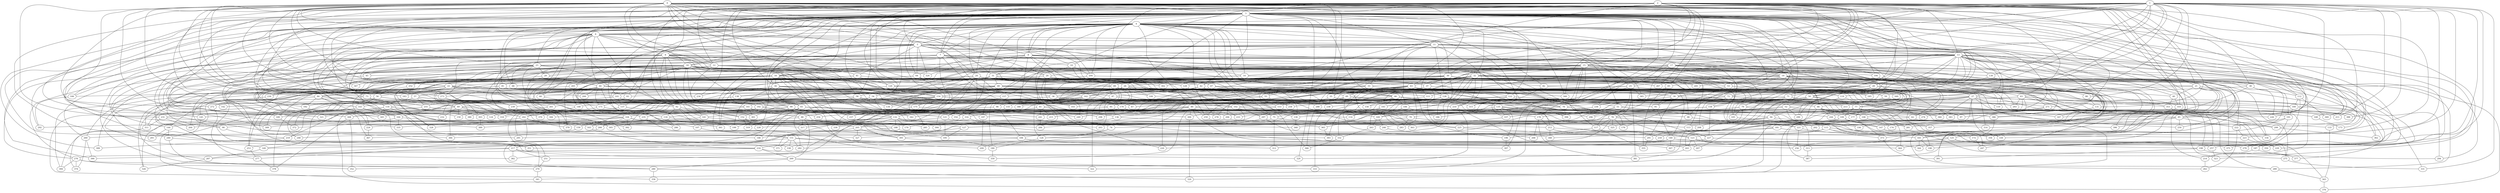 strict graph "barabasi_albert_graph(400,3)" {
0;
1;
2;
3;
4;
5;
6;
7;
8;
9;
10;
11;
12;
13;
14;
15;
16;
17;
18;
19;
20;
21;
22;
23;
24;
25;
26;
27;
28;
29;
30;
31;
32;
33;
34;
35;
36;
37;
38;
39;
40;
41;
42;
43;
44;
45;
46;
47;
48;
49;
50;
51;
52;
53;
54;
55;
56;
57;
58;
59;
60;
61;
62;
63;
64;
65;
66;
67;
68;
69;
70;
71;
72;
73;
74;
75;
76;
77;
78;
79;
80;
81;
82;
83;
84;
85;
86;
87;
88;
89;
90;
91;
92;
93;
94;
95;
96;
97;
98;
99;
100;
101;
102;
103;
104;
105;
106;
107;
108;
109;
110;
111;
112;
113;
114;
115;
116;
117;
118;
119;
120;
121;
122;
123;
124;
125;
126;
127;
128;
129;
130;
131;
132;
133;
134;
135;
136;
137;
138;
139;
140;
141;
142;
143;
144;
145;
146;
147;
148;
149;
150;
151;
152;
153;
154;
155;
156;
157;
158;
159;
160;
161;
162;
163;
164;
165;
166;
167;
168;
169;
170;
171;
172;
173;
174;
175;
176;
177;
178;
179;
180;
181;
182;
183;
184;
185;
186;
187;
188;
189;
190;
191;
192;
193;
194;
195;
196;
197;
198;
199;
200;
201;
202;
203;
204;
205;
206;
207;
208;
209;
210;
211;
212;
213;
214;
215;
216;
217;
218;
219;
220;
221;
222;
223;
224;
225;
226;
227;
228;
229;
230;
231;
232;
233;
234;
235;
236;
237;
238;
239;
240;
241;
242;
243;
244;
245;
246;
247;
248;
249;
250;
251;
252;
253;
254;
255;
256;
257;
258;
259;
260;
261;
262;
263;
264;
265;
266;
267;
268;
269;
270;
271;
272;
273;
274;
275;
276;
277;
278;
279;
280;
281;
282;
283;
284;
285;
286;
287;
288;
289;
290;
291;
292;
293;
294;
295;
296;
297;
298;
299;
300;
301;
302;
303;
304;
305;
306;
307;
308;
309;
310;
311;
312;
313;
314;
315;
316;
317;
318;
319;
320;
321;
322;
323;
324;
325;
326;
327;
328;
329;
330;
331;
332;
333;
334;
335;
336;
337;
338;
339;
340;
341;
342;
343;
344;
345;
346;
347;
348;
349;
350;
351;
352;
353;
354;
355;
356;
357;
358;
359;
360;
361;
362;
363;
364;
365;
366;
367;
368;
369;
370;
371;
372;
373;
374;
375;
376;
377;
378;
379;
380;
381;
382;
383;
384;
385;
386;
387;
388;
389;
390;
391;
392;
393;
394;
395;
396;
397;
398;
399;
0 -- 3  [is_available=True, prob="0.868252062052"];
0 -- 4  [is_available=True, prob="0.84670280153"];
0 -- 5  [is_available=True, prob="0.273317331188"];
0 -- 6  [is_available=True, prob="0.445055797703"];
0 -- 8  [is_available=True, prob="0.241764115834"];
0 -- 267  [is_available=True, prob="1.0"];
0 -- 12  [is_available=True, prob="0.388921703584"];
0 -- 273  [is_available=True, prob="1.0"];
0 -- 18  [is_available=True, prob="0.211170923065"];
0 -- 20  [is_available=True, prob="1.0"];
0 -- 22  [is_available=True, prob="1.0"];
0 -- 23  [is_available=True, prob="0.577771778202"];
0 -- 132  [is_available=True, prob="0.781456930861"];
0 -- 28  [is_available=True, prob="0.924707223856"];
0 -- 31  [is_available=True, prob="1.0"];
0 -- 35  [is_available=True, prob="0.148655883943"];
0 -- 168  [is_available=True, prob="0.151748889255"];
0 -- 299  [is_available=True, prob="1.0"];
0 -- 45  [is_available=True, prob="0.72781241819"];
0 -- 48  [is_available=True, prob="0.292177149013"];
0 -- 183  [is_available=True, prob="0.608928339975"];
0 -- 58  [is_available=True, prob="1.0"];
0 -- 65  [is_available=True, prob="0.277063777052"];
0 -- 194  [is_available=True, prob="1.0"];
0 -- 71  [is_available=True, prob="0.582383696247"];
0 -- 73  [is_available=True, prob="0.203338408211"];
0 -- 163  [is_available=True, prob="1.0"];
0 -- 103  [is_available=True, prob="0.153928940029"];
0 -- 231  [is_available=True, prob="1.0"];
0 -- 146  [is_available=True, prob="0.067200555605"];
0 -- 389  [is_available=True, prob="1.0"];
0 -- 111  [is_available=True, prob="0.192727936752"];
0 -- 153  [is_available=True, prob="0.408464803844"];
1 -- 3  [is_available=True, prob="0.773755702442"];
1 -- 4  [is_available=True, prob="1.0"];
1 -- 7  [is_available=True, prob="0.243192158482"];
1 -- 139  [is_available=True, prob="1.0"];
1 -- 388  [is_available=True, prob="0.0251432540148"];
1 -- 30  [is_available=True, prob="0.976951125209"];
1 -- 34  [is_available=True, prob="0.939162141146"];
1 -- 172  [is_available=True, prob="0.60792306011"];
1 -- 179  [is_available=True, prob="0.298152148436"];
1 -- 52  [is_available=True, prob="1.0"];
1 -- 181  [is_available=True, prob="1.0"];
1 -- 59  [is_available=True, prob="0.642104801325"];
1 -- 190  [is_available=True, prob="0.124670093848"];
1 -- 63  [is_available=True, prob="0.616084625579"];
1 -- 11  [is_available=True, prob="1.0"];
1 -- 72  [is_available=True, prob="0.964330550324"];
1 -- 331  [is_available=True, prob="0.345270220381"];
1 -- 335  [is_available=True, prob="0.255387148797"];
1 -- 211  [is_available=True, prob="1.0"];
1 -- 86  [is_available=True, prob="0.827628029087"];
1 -- 344  [is_available=True, prob="0.857349932511"];
1 -- 347  [is_available=True, prob="1.0"];
1 -- 92  [is_available=True, prob="0.581536377195"];
1 -- 349  [is_available=True, prob="0.0262940852805"];
1 -- 236  [is_available=True, prob="0.484751971969"];
1 -- 114  [is_available=True, prob="0.531029563026"];
1 -- 375  [is_available=True, prob="0.372310324925"];
2 -- 3  [is_available=True, prob="0.404938282676"];
2 -- 9  [is_available=True, prob="0.330205557087"];
2 -- 10  [is_available=True, prob="0.305676559525"];
2 -- 267  [is_available=True, prob="1.0"];
2 -- 12  [is_available=True, prob="0.437182209912"];
2 -- 13  [is_available=True, prob="0.734624659238"];
2 -- 15  [is_available=True, prob="0.80345040812"];
2 -- 272  [is_available=True, prob="0.852299936742"];
2 -- 17  [is_available=True, prob="1.0"];
2 -- 131  [is_available=True, prob="0.0398141785791"];
2 -- 21  [is_available=True, prob="1.0"];
2 -- 152  [is_available=True, prob="0.637160887096"];
2 -- 154  [is_available=True, prob="0.382353334054"];
2 -- 33  [is_available=True, prob="1.0"];
2 -- 34  [is_available=True, prob="0.979640661485"];
2 -- 38  [is_available=True, prob="0.907991400744"];
2 -- 43  [is_available=True, prob="0.228701375805"];
2 -- 200  [is_available=True, prob="0.391907283"];
2 -- 181  [is_available=True, prob="0.927395343186"];
2 -- 310  [is_available=True, prob="0.170250754275"];
2 -- 63  [is_available=True, prob="0.896701525372"];
2 -- 65  [is_available=True, prob="0.4200950132"];
2 -- 72  [is_available=True, prob="1.0"];
2 -- 84  [is_available=True, prob="0.109114249189"];
2 -- 85  [is_available=True, prob="0.161340973041"];
2 -- 87  [is_available=True, prob="0.195521887669"];
2 -- 216  [is_available=True, prob="1.0"];
2 -- 93  [is_available=True, prob="0.106231817736"];
2 -- 234  [is_available=True, prob="1.0"];
2 -- 369  [is_available=True, prob="0.533610170598"];
2 -- 115  [is_available=True, prob="0.41307707641"];
2 -- 116  [is_available=True, prob="0.64375586506"];
2 -- 118  [is_available=True, prob="1.0"];
2 -- 120  [is_available=True, prob="0.342109711835"];
2 -- 340  [is_available=True, prob="0.99356531595"];
2 -- 125  [is_available=True, prob="0.747226982346"];
3 -- 4  [is_available=True, prob="0.570015353657"];
3 -- 5  [is_available=True, prob="0.0841547497157"];
3 -- 6  [is_available=True, prob="1.0"];
3 -- 7  [is_available=True, prob="0.0560316670758"];
3 -- 8  [is_available=True, prob="0.0981143938029"];
3 -- 137  [is_available=True, prob="0.558245212109"];
3 -- 11  [is_available=True, prob="0.460447749826"];
3 -- 13  [is_available=True, prob="0.489356995395"];
3 -- 142  [is_available=True, prob="0.185771083429"];
3 -- 15  [is_available=True, prob="1.0"];
3 -- 16  [is_available=True, prob="0.27048096648"];
3 -- 145  [is_available=True, prob="0.542909801966"];
3 -- 18  [is_available=True, prob="1.0"];
3 -- 19  [is_available=True, prob="0.75592571536"];
3 -- 21  [is_available=True, prob="0.461811345314"];
3 -- 150  [is_available=True, prob="0.326517525822"];
3 -- 23  [is_available=True, prob="1.0"];
3 -- 24  [is_available=True, prob="0.75921157098"];
3 -- 25  [is_available=True, prob="0.0243913309094"];
3 -- 26  [is_available=True, prob="0.877577948294"];
3 -- 286  [is_available=True, prob="0.209811719874"];
3 -- 32  [is_available=True, prob="0.408213686198"];
3 -- 292  [is_available=True, prob="0.751847830399"];
3 -- 399  [is_available=True, prob="0.216255459063"];
3 -- 166  [is_available=True, prob="0.926401092955"];
3 -- 42  [is_available=True, prob="0.149478614972"];
3 -- 257  [is_available=True, prob="0.906234417437"];
3 -- 173  [is_available=True, prob="0.785710026973"];
3 -- 46  [is_available=True, prob="0.350997714445"];
3 -- 178  [is_available=True, prob="0.880537789701"];
3 -- 53  [is_available=True, prob="1.0"];
3 -- 54  [is_available=True, prob="1.0"];
3 -- 185  [is_available=True, prob="0.936142488825"];
3 -- 58  [is_available=True, prob="0.534110358285"];
3 -- 60  [is_available=True, prob="0.565939434604"];
3 -- 323  [is_available=True, prob="0.195640831436"];
3 -- 68  [is_available=True, prob="0.0248178237537"];
3 -- 71  [is_available=True, prob="1.0"];
3 -- 329  [is_available=True, prob="0.713003564542"];
3 -- 202  [is_available=True, prob="0.429993595213"];
3 -- 208  [is_available=True, prob="1.0"];
3 -- 81  [is_available=True, prob="0.947904957092"];
3 -- 83  [is_available=True, prob="0.253429861895"];
3 -- 340  [is_available=True, prob="0.41308635471"];
3 -- 271  [is_available=True, prob="0.0151724187286"];
3 -- 92  [is_available=True, prob="0.899793163364"];
3 -- 223  [is_available=True, prob="0.685368024068"];
3 -- 225  [is_available=True, prob="0.851708485517"];
3 -- 226  [is_available=True, prob="0.0938387245313"];
3 -- 99  [is_available=True, prob="0.914566475928"];
3 -- 229  [is_available=True, prob="0.922392125532"];
3 -- 107  [is_available=True, prob="0.610311967003"];
3 -- 108  [is_available=True, prob="1.0"];
3 -- 110  [is_available=True, prob="1.0"];
3 -- 240  [is_available=True, prob="0.710719951013"];
3 -- 370  [is_available=True, prob="0.848154265798"];
3 -- 371  [is_available=True, prob="0.283724826071"];
3 -- 119  [is_available=True, prob="0.994339299412"];
3 -- 122  [is_available=True, prob="0.0535375098777"];
3 -- 125  [is_available=True, prob="0.514863668226"];
3 -- 255  [is_available=True, prob="1.0"];
4 -- 130  [is_available=True, prob="0.67852512521"];
4 -- 5  [is_available=True, prob="0.518591075755"];
4 -- 6  [is_available=True, prob="0.88710448048"];
4 -- 7  [is_available=True, prob="1.0"];
4 -- 8  [is_available=True, prob="0.235249468666"];
4 -- 137  [is_available=True, prob="1.0"];
4 -- 386  [is_available=True, prob="0.841870101544"];
4 -- 14  [is_available=True, prob="1.0"];
4 -- 18  [is_available=True, prob="0.509386146109"];
4 -- 350  [is_available=True, prob="0.387282597703"];
4 -- 278  [is_available=True, prob="0.852848638151"];
4 -- 24  [is_available=True, prob="0.518079572345"];
4 -- 25  [is_available=True, prob="0.324666578441"];
4 -- 285  [is_available=True, prob="1.0"];
4 -- 30  [is_available=True, prob="0.68190828987"];
4 -- 31  [is_available=True, prob="0.805181602872"];
4 -- 33  [is_available=True, prob="0.950386652878"];
4 -- 165  [is_available=True, prob="1.0"];
4 -- 166  [is_available=True, prob="0.00584741665813"];
4 -- 304  [is_available=True, prob="0.0885845446526"];
4 -- 306  [is_available=True, prob="0.235554774077"];
4 -- 158  [is_available=True, prob="0.248189685589"];
4 -- 58  [is_available=True, prob="0.3294561593"];
4 -- 64  [is_available=True, prob="0.0204821168292"];
4 -- 194  [is_available=True, prob="0.475294992973"];
4 -- 390  [is_available=True, prob="0.14942240369"];
4 -- 204  [is_available=True, prob="0.15752063392"];
4 -- 79  [is_available=True, prob="1.0"];
4 -- 80  [is_available=True, prob="0.54126056759"];
4 -- 337  [is_available=True, prob="0.0943119477015"];
4 -- 82  [is_available=True, prob="0.278856896704"];
4 -- 94  [is_available=True, prob="0.700952647583"];
4 -- 354  [is_available=True, prob="0.406622386475"];
4 -- 106  [is_available=True, prob="1.0"];
4 -- 235  [is_available=True, prob="0.238477208643"];
4 -- 366  [is_available=True, prob="1.0"];
4 -- 385  [is_available=True, prob="1.0"];
4 -- 121  [is_available=True, prob="1.0"];
4 -- 380  [is_available=True, prob="0.985179055106"];
5 -- 64  [is_available=True, prob="0.155264228486"];
5 -- 324  [is_available=True, prob="0.68915462466"];
5 -- 168  [is_available=True, prob="0.906160433522"];
5 -- 9  [is_available=True, prob="0.166640892921"];
5 -- 10  [is_available=True, prob="1.0"];
5 -- 43  [is_available=True, prob="0.695773904177"];
5 -- 204  [is_available=True, prob="0.0591534777085"];
5 -- 14  [is_available=True, prob="0.176920787494"];
5 -- 15  [is_available=True, prob="0.297563850774"];
5 -- 242  [is_available=True, prob="0.691372256434"];
5 -- 270  [is_available=True, prob="0.984840144008"];
5 -- 214  [is_available=True, prob="0.320090591045"];
5 -- 41  [is_available=True, prob="0.0942168731735"];
5 -- 24  [is_available=True, prob="0.699695198875"];
5 -- 228  [is_available=True, prob="0.441945974447"];
5 -- 239  [is_available=True, prob="1.0"];
5 -- 265  [is_available=True, prob="0.370132822154"];
5 -- 93  [is_available=True, prob="1.0"];
6 -- 321  [is_available=True, prob="1.0"];
6 -- 262  [is_available=True, prob="0.378244936638"];
6 -- 9  [is_available=True, prob="1.0"];
6 -- 74  [is_available=True, prob="0.571886967702"];
6 -- 11  [is_available=True, prob="0.943080822376"];
6 -- 44  [is_available=True, prob="1.0"];
6 -- 141  [is_available=True, prob="0.732769759295"];
6 -- 46  [is_available=True, prob="0.812537199829"];
6 -- 143  [is_available=True, prob="0.000367371440738"];
6 -- 276  [is_available=True, prob="1.0"];
6 -- 309  [is_available=True, prob="0.675082499527"];
6 -- 56  [is_available=True, prob="0.882027317509"];
6 -- 57  [is_available=True, prob="0.594798418708"];
6 -- 155  [is_available=True, prob="1.0"];
6 -- 60  [is_available=True, prob="1.0"];
7 -- 273  [is_available=True, prob="1.0"];
7 -- 104  [is_available=True, prob="0.9888642713"];
7 -- 10  [is_available=True, prob="1.0"];
7 -- 327  [is_available=True, prob="0.170025841763"];
7 -- 17  [is_available=True, prob="1.0"];
7 -- 51  [is_available=True, prob="1.0"];
7 -- 20  [is_available=True, prob="0.12269364834"];
7 -- 148  [is_available=True, prob="0.803919918101"];
7 -- 220  [is_available=True, prob="0.723236383426"];
7 -- 317  [is_available=True, prob="0.728815007251"];
7 -- 351  [is_available=True, prob="0.741500816464"];
8 -- 32  [is_available=True, prob="0.432809009207"];
8 -- 182  [is_available=True, prob="1.0"];
8 -- 42  [is_available=True, prob="0.063388265949"];
8 -- 16  [is_available=True, prob="0.649957660255"];
8 -- 259  [is_available=True, prob="0.708615047426"];
8 -- 117  [is_available=True, prob="1.0"];
8 -- 54  [is_available=True, prob="1.0"];
8 -- 23  [is_available=True, prob="0.943632683181"];
8 -- 324  [is_available=True, prob="0.0815653456753"];
8 -- 122  [is_available=True, prob="1.0"];
8 -- 346  [is_available=True, prob="0.83767995783"];
8 -- 62  [is_available=True, prob="1.0"];
9 -- 12  [is_available=True, prob="0.562569187578"];
9 -- 141  [is_available=True, prob="1.0"];
9 -- 142  [is_available=True, prob="0.71327986701"];
9 -- 144  [is_available=True, prob="0.116800890873"];
9 -- 276  [is_available=True, prob="0.699420171081"];
9 -- 22  [is_available=True, prob="0.31823173111"];
9 -- 285  [is_available=True, prob="0.670612835045"];
9 -- 158  [is_available=True, prob="0.330090888481"];
9 -- 164  [is_available=True, prob="0.469260308332"];
9 -- 37  [is_available=True, prob="0.742799170874"];
9 -- 301  [is_available=True, prob="1.0"];
9 -- 174  [is_available=True, prob="0.754914430888"];
9 -- 47  [is_available=True, prob="0.547915430206"];
9 -- 192  [is_available=True, prob="0.615893162853"];
9 -- 195  [is_available=True, prob="0.131426877458"];
9 -- 201  [is_available=True, prob="0.620890661513"];
9 -- 269  [is_available=True, prob="0.489344651056"];
9 -- 85  [is_available=True, prob="0.715692087415"];
9 -- 345  [is_available=True, prob="0.220393691375"];
9 -- 231  [is_available=True, prob="0.885744504714"];
9 -- 112  [is_available=True, prob="0.52391974592"];
10 -- 204  [is_available=True, prob="0.914747002888"];
10 -- 114  [is_available=True, prob="0.708196943956"];
10 -- 157  [is_available=True, prob="0.479052496761"];
11 -- 64  [is_available=True, prob="0.548461931037"];
11 -- 348  [is_available=True, prob="0.829644981125"];
11 -- 128  [is_available=True, prob="0.390185693353"];
11 -- 151  [is_available=True, prob="0.393800025371"];
11 -- 208  [is_available=True, prob="1.0"];
11 -- 13  [is_available=True, prob="1.0"];
11 -- 16  [is_available=True, prob="0.78644120959"];
11 -- 210  [is_available=True, prob="0.827962244418"];
11 -- 19  [is_available=True, prob="0.123019534933"];
11 -- 55  [is_available=True, prob="0.322739351924"];
11 -- 51  [is_available=True, prob="0.429505636319"];
11 -- 31  [is_available=True, prob="0.123755651113"];
12 -- 129  [is_available=True, prob="0.61053546085"];
12 -- 161  [is_available=True, prob="1.0"];
12 -- 139  [is_available=True, prob="0.632342500946"];
12 -- 157  [is_available=True, prob="0.913713075454"];
12 -- 116  [is_available=True, prob="0.844889597674"];
12 -- 41  [is_available=True, prob="0.520195532967"];
12 -- 250  [is_available=True, prob="1.0"];
12 -- 90  [is_available=True, prob="1.0"];
12 -- 347  [is_available=True, prob="0.896349159574"];
12 -- 29  [is_available=True, prob="0.62093783273"];
13 -- 258  [is_available=True, prob="0.971210263121"];
13 -- 14  [is_available=True, prob="0.75327024394"];
13 -- 17  [is_available=True, prob="1.0"];
13 -- 25  [is_available=True, prob="1.0"];
13 -- 27  [is_available=True, prob="0.216970690554"];
13 -- 28  [is_available=True, prob="0.0568752939614"];
13 -- 38  [is_available=True, prob="0.455951936723"];
13 -- 39  [is_available=True, prob="1.0"];
13 -- 40  [is_available=True, prob="0.105357555311"];
13 -- 302  [is_available=True, prob="0.0830609632351"];
13 -- 175  [is_available=True, prob="0.425472585576"];
13 -- 50  [is_available=True, prob="0.914202793703"];
13 -- 189  [is_available=True, prob="0.870088404115"];
13 -- 139  [is_available=True, prob="0.110002129997"];
13 -- 198  [is_available=True, prob="0.346195373771"];
13 -- 71  [is_available=True, prob="1.0"];
13 -- 211  [is_available=True, prob="0.908965809362"];
13 -- 97  [is_available=True, prob="0.530669906823"];
13 -- 226  [is_available=True, prob="1.0"];
13 -- 294  [is_available=True, prob="0.705673198892"];
13 -- 362  [is_available=True, prob="1.0"];
14 -- 53  [is_available=True, prob="0.618402511793"];
14 -- 89  [is_available=True, prob="0.992200656502"];
14 -- 154  [is_available=True, prob="0.99192740401"];
14 -- 383  [is_available=True, prob="0.533996254881"];
15 -- 135  [is_available=True, prob="0.98007331194"];
15 -- 394  [is_available=True, prob="0.675887562211"];
15 -- 396  [is_available=True, prob="0.389491300543"];
15 -- 397  [is_available=True, prob="0.455522881591"];
15 -- 147  [is_available=True, prob="0.845626328655"];
15 -- 20  [is_available=True, prob="0.563296852683"];
15 -- 30  [is_available=True, prob="0.918119250417"];
15 -- 32  [is_available=True, prob="0.806449226638"];
15 -- 165  [is_available=True, prob="0.0599353497707"];
15 -- 39  [is_available=True, prob="0.503384401106"];
15 -- 50  [is_available=True, prob="0.999880806406"];
15 -- 307  [is_available=True, prob="0.695974231003"];
15 -- 53  [is_available=True, prob="0.63413521406"];
15 -- 56  [is_available=True, prob="0.113516995889"];
15 -- 315  [is_available=True, prob="0.364617126679"];
15 -- 61  [is_available=True, prob="0.465458653267"];
15 -- 330  [is_available=True, prob="0.987456694835"];
15 -- 79  [is_available=True, prob="0.440930598107"];
15 -- 89  [is_available=True, prob="1.0"];
15 -- 98  [is_available=True, prob="0.912983913674"];
15 -- 232  [is_available=True, prob="1.0"];
15 -- 241  [is_available=True, prob="0.150133716587"];
16 -- 65  [is_available=True, prob="1.0"];
16 -- 34  [is_available=True, prob="0.619559561761"];
16 -- 37  [is_available=True, prob="0.484306507716"];
16 -- 305  [is_available=True, prob="0.770370881965"];
16 -- 202  [is_available=True, prob="1.0"];
16 -- 303  [is_available=True, prob="1.0"];
16 -- 80  [is_available=True, prob="0.507331533205"];
16 -- 81  [is_available=True, prob="1.0"];
16 -- 84  [is_available=True, prob="0.110462126317"];
16 -- 382  [is_available=True, prob="1.0"];
16 -- 152  [is_available=True, prob="0.697279710987"];
16 -- 180  [is_available=True, prob="0.0276480203163"];
16 -- 136  [is_available=True, prob="0.399299662483"];
16 -- 379  [is_available=True, prob="0.767296018566"];
16 -- 252  [is_available=True, prob="0.153960972295"];
16 -- 254  [is_available=True, prob="0.261785944475"];
17 -- 301  [is_available=True, prob="1.0"];
17 -- 187  [is_available=True, prob="0.979309938622"];
17 -- 36  [is_available=True, prob="1.0"];
17 -- 38  [is_available=True, prob="0.716772657969"];
17 -- 379  [is_available=True, prob="1.0"];
17 -- 361  [is_available=True, prob="0.551987118518"];
17 -- 106  [is_available=True, prob="0.826024172215"];
17 -- 77  [is_available=True, prob="0.09565681772"];
17 -- 45  [is_available=True, prob="1.0"];
17 -- 112  [is_available=True, prob="0.406063002432"];
17 -- 206  [is_available=True, prob="0.480923494408"];
17 -- 19  [is_available=True, prob="0.894161961289"];
17 -- 117  [is_available=True, prob="0.160409906498"];
17 -- 376  [is_available=True, prob="0.483426562923"];
17 -- 111  [is_available=True, prob="1.0"];
17 -- 373  [is_available=True, prob="0.746101746786"];
18 -- 138  [is_available=True, prob="0.386931240402"];
18 -- 271  [is_available=True, prob="0.776026191753"];
18 -- 26  [is_available=True, prob="1.0"];
18 -- 29  [is_available=True, prob="0.506867706429"];
18 -- 162  [is_available=True, prob="0.875767723873"];
18 -- 40  [is_available=True, prob="1.0"];
18 -- 41  [is_available=True, prob="1.0"];
18 -- 44  [is_available=True, prob="0.373895514565"];
18 -- 45  [is_available=True, prob="1.0"];
18 -- 302  [is_available=True, prob="0.950443587057"];
18 -- 308  [is_available=True, prob="0.0234838130107"];
18 -- 316  [is_available=True, prob="0.97301215833"];
18 -- 266  [is_available=True, prob="0.0583263829259"];
18 -- 63  [is_available=True, prob="0.514481990405"];
18 -- 192  [is_available=True, prob="1.0"];
18 -- 290  [is_available=True, prob="0.126871017099"];
18 -- 78  [is_available=True, prob="0.0383113352794"];
18 -- 87  [is_available=True, prob="0.647940456078"];
18 -- 399  [is_available=True, prob="0.0652426906252"];
18 -- 224  [is_available=True, prob="0.367279655842"];
18 -- 101  [is_available=True, prob="0.728971657548"];
18 -- 380  [is_available=True, prob="1.0"];
18 -- 367  [is_available=True, prob="0.513479455633"];
18 -- 252  [is_available=True, prob="0.24949459143"];
18 -- 127  [is_available=True, prob="0.447453328223"];
19 -- 21  [is_available=True, prob="0.22345440887"];
19 -- 22  [is_available=True, prob="1.0"];
19 -- 279  [is_available=True, prob="1.0"];
19 -- 26  [is_available=True, prob="0.0943684993366"];
19 -- 27  [is_available=True, prob="1.0"];
19 -- 28  [is_available=True, prob="0.790774192292"];
19 -- 33  [is_available=True, prob="1.0"];
19 -- 293  [is_available=True, prob="0.503452832136"];
19 -- 173  [is_available=True, prob="0.799120290636"];
19 -- 314  [is_available=True, prob="0.583253158417"];
19 -- 62  [is_available=True, prob="1.0"];
19 -- 319  [is_available=True, prob="0.954153280169"];
19 -- 206  [is_available=True, prob="0.864285822736"];
19 -- 82  [is_available=True, prob="0.937235040755"];
19 -- 341  [is_available=True, prob="0.419228830388"];
19 -- 186  [is_available=True, prob="0.0157615530284"];
19 -- 362  [is_available=True, prob="0.567963142929"];
19 -- 245  [is_available=True, prob="0.129354563406"];
19 -- 121  [is_available=True, prob="0.89677338446"];
19 -- 253  [is_available=True, prob="0.647853520141"];
20 -- 261  [is_available=True, prob="0.354616631172"];
20 -- 103  [is_available=True, prob="0.435726266202"];
20 -- 47  [is_available=True, prob="1.0"];
20 -- 249  [is_available=True, prob="1.0"];
20 -- 89  [is_available=True, prob="0.885138916705"];
21 -- 133  [is_available=True, prob="1.0"];
21 -- 40  [is_available=True, prob="0.38046673386"];
21 -- 364  [is_available=True, prob="1.0"];
21 -- 368  [is_available=True, prob="0.0908623921106"];
21 -- 214  [is_available=True, prob="0.204199954164"];
21 -- 357  [is_available=True, prob="0.782835909068"];
22 -- 256  [is_available=True, prob="1.0"];
22 -- 66  [is_available=True, prob="1.0"];
22 -- 260  [is_available=True, prob="0.704530133328"];
22 -- 69  [is_available=True, prob="0.242045470934"];
22 -- 166  [is_available=True, prob="1.0"];
22 -- 145  [is_available=True, prob="0.820029949165"];
22 -- 119  [is_available=True, prob="0.572756496221"];
22 -- 221  [is_available=True, prob="0.768665187988"];
22 -- 88  [is_available=True, prob="0.418001195591"];
22 -- 84  [is_available=True, prob="0.65869863571"];
22 -- 149  [is_available=True, prob="0.0823511605938"];
22 -- 73  [is_available=True, prob="1.0"];
22 -- 56  [is_available=True, prob="0.984418846684"];
22 -- 179  [is_available=True, prob="0.198713698399"];
22 -- 187  [is_available=True, prob="1.0"];
22 -- 183  [is_available=True, prob="0.531276107959"];
22 -- 101  [is_available=True, prob="0.144922681374"];
23 -- 384  [is_available=True, prob="0.295506397915"];
23 -- 194  [is_available=True, prob="0.634935156044"];
23 -- 68  [is_available=True, prob="0.692710914045"];
23 -- 101  [is_available=True, prob="1.0"];
23 -- 73  [is_available=True, prob="1.0"];
23 -- 386  [is_available=True, prob="0.303262414086"];
23 -- 324  [is_available=True, prob="1.0"];
23 -- 239  [is_available=True, prob="0.49997929886"];
23 -- 392  [is_available=True, prob="0.782050924455"];
23 -- 154  [is_available=True, prob="0.891459704252"];
23 -- 260  [is_available=True, prob="1.0"];
23 -- 90  [is_available=True, prob="0.404708850847"];
23 -- 29  [is_available=True, prob="0.134047566139"];
23 -- 197  [is_available=True, prob="0.250515337435"];
24 -- 230  [is_available=True, prob="0.755042073534"];
24 -- 36  [is_available=True, prob="0.559616910321"];
24 -- 134  [is_available=True, prob="1.0"];
24 -- 135  [is_available=True, prob="1.0"];
24 -- 265  [is_available=True, prob="0.628485607765"];
24 -- 167  [is_available=True, prob="0.553443906023"];
24 -- 302  [is_available=True, prob="0.593220222607"];
24 -- 47  [is_available=True, prob="1.0"];
24 -- 304  [is_available=True, prob="0.446063180587"];
24 -- 254  [is_available=True, prob="0.431607552634"];
24 -- 246  [is_available=True, prob="0.909761296463"];
24 -- 313  [is_available=True, prob="1.0"];
24 -- 132  [is_available=True, prob="0.658285416738"];
24 -- 252  [is_available=True, prob="1.0"];
25 -- 320  [is_available=True, prob="0.613127372748"];
25 -- 385  [is_available=True, prob="1.0"];
25 -- 35  [is_available=True, prob="0.930568235041"];
25 -- 296  [is_available=True, prob="0.405126354996"];
25 -- 78  [is_available=True, prob="1.0"];
25 -- 333  [is_available=True, prob="1.0"];
25 -- 381  [is_available=True, prob="0.953560608334"];
25 -- 93  [is_available=True, prob="0.125247401663"];
26 -- 96  [is_available=True, prob="0.299687851367"];
26 -- 160  [is_available=True, prob="0.448026934634"];
26 -- 162  [is_available=True, prob="0.640132387559"];
26 -- 100  [is_available=True, prob="1.0"];
26 -- 230  [is_available=True, prob="1.0"];
26 -- 39  [is_available=True, prob="0.312021584489"];
26 -- 384  [is_available=True, prob="0.513946872047"];
26 -- 138  [is_available=True, prob="1.0"];
26 -- 203  [is_available=True, prob="0.476213211634"];
26 -- 46  [is_available=True, prob="1.0"];
26 -- 111  [is_available=True, prob="0.446300465761"];
26 -- 336  [is_available=True, prob="0.440865365161"];
26 -- 116  [is_available=True, prob="1.0"];
26 -- 55  [is_available=True, prob="1.0"];
26 -- 27  [is_available=True, prob="0.12086165645"];
26 -- 157  [is_available=True, prob="0.683045674807"];
26 -- 255  [is_available=True, prob="0.307111270049"];
27 -- 294  [is_available=True, prob="0.791618010498"];
27 -- 360  [is_available=True, prob="0.837350243003"];
27 -- 330  [is_available=True, prob="0.313476962222"];
27 -- 268  [is_available=True, prob="0.503755922319"];
27 -- 110  [is_available=True, prob="0.942992134089"];
27 -- 143  [is_available=True, prob="1.0"];
27 -- 51  [is_available=True, prob="1.0"];
27 -- 213  [is_available=True, prob="0.547935959815"];
27 -- 377  [is_available=True, prob="0.75397039616"];
27 -- 346  [is_available=True, prob="0.843025138488"];
27 -- 250  [is_available=True, prob="1.0"];
28 -- 385  [is_available=True, prob="0.284852819666"];
28 -- 163  [is_available=True, prob="1.0"];
28 -- 110  [is_available=True, prob="0.303696047074"];
28 -- 207  [is_available=True, prob="1.0"];
28 -- 50  [is_available=True, prob="0.799228218835"];
28 -- 86  [is_available=True, prob="0.85498056028"];
28 -- 287  [is_available=True, prob="0.470628270134"];
29 -- 261  [is_available=True, prob="0.31282527875"];
29 -- 44  [is_available=True, prob="0.701620526948"];
29 -- 347  [is_available=True, prob="0.229772557169"];
30 -- 288  [is_available=True, prob="1.0"];
30 -- 66  [is_available=True, prob="0.613564013432"];
30 -- 37  [is_available=True, prob="1.0"];
30 -- 129  [is_available=True, prob="0.137067466186"];
30 -- 328  [is_available=True, prob="0.809777492598"];
30 -- 169  [is_available=True, prob="1.0"];
30 -- 42  [is_available=True, prob="1.0"];
30 -- 290  [is_available=True, prob="0.480432528353"];
30 -- 77  [is_available=True, prob="0.378248441044"];
30 -- 48  [is_available=True, prob="0.440574965657"];
30 -- 245  [is_available=True, prob="0.21055794884"];
30 -- 375  [is_available=True, prob="0.823901162679"];
30 -- 120  [is_available=True, prob="0.0899504771581"];
30 -- 59  [is_available=True, prob="0.497138386484"];
30 -- 95  [is_available=True, prob="0.499829532116"];
31 -- 129  [is_available=True, prob="0.422878989116"];
31 -- 258  [is_available=True, prob="1.0"];
31 -- 104  [is_available=True, prob="1.0"];
31 -- 105  [is_available=True, prob="0.142099306043"];
31 -- 234  [is_available=True, prob="0.888961137863"];
31 -- 75  [is_available=True, prob="0.183882507948"];
31 -- 288  [is_available=True, prob="0.980439799538"];
31 -- 48  [is_available=True, prob="1.0"];
31 -- 82  [is_available=True, prob="0.787398978524"];
31 -- 99  [is_available=True, prob="0.0649032425148"];
31 -- 68  [is_available=True, prob="0.351716278517"];
31 -- 159  [is_available=True, prob="0.344283235132"];
32 -- 263  [is_available=True, prob="1.0"];
32 -- 267  [is_available=True, prob="0.45193264417"];
32 -- 289  [is_available=True, prob="0.598315673126"];
32 -- 35  [is_available=True, prob="0.759552059661"];
32 -- 298  [is_available=True, prob="0.169747845483"];
32 -- 43  [is_available=True, prob="0.280032404441"];
32 -- 177  [is_available=True, prob="1.0"];
32 -- 180  [is_available=True, prob="1.0"];
32 -- 57  [is_available=True, prob="0.353991415678"];
32 -- 189  [is_available=True, prob="0.352940035828"];
32 -- 395  [is_available=True, prob="1.0"];
32 -- 197  [is_available=True, prob="0.293286994402"];
32 -- 336  [is_available=True, prob="0.485358528384"];
32 -- 210  [is_available=True, prob="0.812858281901"];
32 -- 357  [is_available=True, prob="0.880251711384"];
32 -- 102  [is_available=True, prob="1.0"];
32 -- 105  [is_available=True, prob="0.351195379947"];
32 -- 113  [is_available=True, prob="0.585902519082"];
32 -- 247  [is_available=True, prob="0.472395400356"];
32 -- 249  [is_available=True, prob="0.342407582896"];
33 -- 96  [is_available=True, prob="0.113924310877"];
33 -- 36  [is_available=True, prob="0.481069859585"];
33 -- 332  [is_available=True, prob="0.962575235926"];
33 -- 140  [is_available=True, prob="0.923935857142"];
33 -- 144  [is_available=True, prob="0.278120884906"];
33 -- 49  [is_available=True, prob="0.218763287456"];
33 -- 52  [is_available=True, prob="1.0"];
33 -- 185  [is_available=True, prob="0.66739368288"];
33 -- 349  [is_available=True, prob="1.0"];
34 -- 67  [is_available=True, prob="0.894454784553"];
34 -- 227  [is_available=True, prob="0.325191671509"];
34 -- 199  [is_available=True, prob="0.360223693429"];
34 -- 392  [is_available=True, prob="0.716653676343"];
34 -- 361  [is_available=True, prob="1.0"];
34 -- 237  [is_available=True, prob="0.10007440361"];
34 -- 49  [is_available=True, prob="0.909537387059"];
34 -- 83  [is_available=True, prob="1.0"];
34 -- 54  [is_available=True, prob="1.0"];
35 -- 103  [is_available=True, prob="0.135964696669"];
35 -- 238  [is_available=True, prob="0.784596245839"];
35 -- 218  [is_available=True, prob="0.287528351392"];
36 -- 66  [is_available=True, prob="0.645033793247"];
36 -- 239  [is_available=True, prob="0.156057940166"];
36 -- 148  [is_available=True, prob="0.103289783642"];
36 -- 271  [is_available=True, prob="1.0"];
37 -- 128  [is_available=True, prob="0.017610998066"];
37 -- 354  [is_available=True, prob="0.287205379542"];
37 -- 300  [is_available=True, prob="0.397876435082"];
37 -- 349  [is_available=True, prob="0.325038940731"];
38 -- 164  [is_available=True, prob="0.811501298897"];
38 -- 167  [is_available=True, prob="0.602331651311"];
38 -- 112  [is_available=True, prob="0.403963806075"];
38 -- 222  [is_available=True, prob="0.114110149633"];
39 -- 257  [is_available=True, prob="1.0"];
39 -- 155  [is_available=True, prob="0.719998620301"];
39 -- 291  [is_available=True, prob="0.550595482644"];
39 -- 91  [is_available=True, prob="0.798310210784"];
40 -- 353  [is_available=True, prob="0.722657068478"];
40 -- 310  [is_available=True, prob="0.680335206171"];
41 -- 230  [is_available=True, prob="0.900463060541"];
41 -- 245  [is_available=True, prob="0.551448157216"];
41 -- 120  [is_available=True, prob="0.671355457916"];
42 -- 128  [is_available=True, prob="0.582187535052"];
42 -- 161  [is_available=True, prob="0.976842608767"];
42 -- 162  [is_available=True, prob="0.383249366068"];
42 -- 69  [is_available=True, prob="1.0"];
42 -- 289  [is_available=True, prob="0.951429868879"];
42 -- 75  [is_available=True, prob="0.258400959742"];
42 -- 131  [is_available=True, prob="1.0"];
42 -- 150  [is_available=True, prob="0.490088160265"];
42 -- 122  [is_available=True, prob="1.0"];
42 -- 95  [is_available=True, prob="0.960222764026"];
43 -- 97  [is_available=True, prob="0.112682675291"];
43 -- 259  [is_available=True, prob="0.103902307543"];
43 -- 100  [is_available=True, prob="0.788774943866"];
43 -- 72  [is_available=True, prob="1.0"];
43 -- 119  [is_available=True, prob="0.469503093624"];
43 -- 98  [is_available=True, prob="1.0"];
43 -- 49  [is_available=True, prob="0.389288060035"];
43 -- 196  [is_available=True, prob="0.418954194166"];
43 -- 278  [is_available=True, prob="1.0"];
43 -- 55  [is_available=True, prob="0.164795105263"];
43 -- 283  [is_available=True, prob="1.0"];
43 -- 185  [is_available=True, prob="0.918682787488"];
43 -- 155  [is_available=True, prob="0.821918961083"];
43 -- 253  [is_available=True, prob="0.108598830014"];
43 -- 126  [is_available=True, prob="0.362268105056"];
43 -- 133  [is_available=True, prob="0.131093206947"];
44 -- 123  [is_available=True, prob="0.156763845208"];
44 -- 388  [is_available=True, prob="0.479359062369"];
44 -- 235  [is_available=True, prob="0.0318879948629"];
44 -- 273  [is_available=True, prob="1.0"];
44 -- 200  [is_available=True, prob="0.493826488949"];
44 -- 171  [is_available=True, prob="0.202841591485"];
44 -- 76  [is_available=True, prob="0.654526861108"];
44 -- 205  [is_available=True, prob="0.838251073833"];
44 -- 334  [is_available=True, prob="0.0568946257857"];
44 -- 232  [is_available=True, prob="0.392939938651"];
44 -- 148  [is_available=True, prob="1.0"];
44 -- 153  [is_available=True, prob="0.641544170248"];
44 -- 57  [is_available=True, prob="0.156473582997"];
44 -- 59  [is_available=True, prob="0.551869967344"];
45 -- 217  [is_available=True, prob="0.721560913366"];
46 -- 193  [is_available=True, prob="0.878324832861"];
46 -- 134  [is_available=True, prob="0.308869745851"];
46 -- 106  [is_available=True, prob="1.0"];
46 -- 365  [is_available=True, prob="0.545908086952"];
46 -- 176  [is_available=True, prob="1.0"];
46 -- 274  [is_available=True, prob="1.0"];
46 -- 156  [is_available=True, prob="0.941151074988"];
47 -- 238  [is_available=True, prob="0.869558969202"];
47 -- 87  [is_available=True, prob="0.0169752401494"];
47 -- 314  [is_available=True, prob="1.0"];
47 -- 91  [is_available=True, prob="0.6492238079"];
48 -- 67  [is_available=True, prob="0.705918209709"];
48 -- 70  [is_available=True, prob="1.0"];
48 -- 360  [is_available=True, prob="0.132384937291"];
48 -- 124  [is_available=True, prob="1.0"];
48 -- 318  [is_available=True, prob="0.541924275235"];
48 -- 60  [is_available=True, prob="1.0"];
49 -- 96  [is_available=True, prob="0.191902770507"];
49 -- 70  [is_available=True, prob="0.388033334156"];
49 -- 327  [is_available=True, prob="0.241767315512"];
49 -- 136  [is_available=True, prob="0.472483847986"];
49 -- 76  [is_available=True, prob="1.0"];
49 -- 209  [is_available=True, prob="0.573712052575"];
49 -- 247  [is_available=True, prob="0.524101057013"];
49 -- 156  [is_available=True, prob="0.422010922635"];
49 -- 61  [is_available=True, prob="1.0"];
49 -- 191  [is_available=True, prob="0.939904188865"];
50 -- 192  [is_available=True, prob="0.512178229828"];
50 -- 193  [is_available=True, prob="0.200454657669"];
50 -- 67  [is_available=True, prob="0.900921803011"];
50 -- 76  [is_available=True, prob="0.00182181293654"];
50 -- 77  [is_available=True, prob="1.0"];
50 -- 274  [is_available=True, prob="1.0"];
50 -- 52  [is_available=True, prob="1.0"];
50 -- 126  [is_available=True, prob="0.731831353001"];
50 -- 94  [is_available=True, prob="0.951530674047"];
51 -- 70  [is_available=True, prob="0.236160649906"];
51 -- 211  [is_available=True, prob="0.381977956958"];
51 -- 246  [is_available=True, prob="0.79760072961"];
51 -- 62  [is_available=True, prob="0.868916828395"];
52 -- 130  [is_available=True, prob="0.178794863693"];
52 -- 97  [is_available=True, prob="0.802397399441"];
52 -- 360  [is_available=True, prob="0.539402988514"];
52 -- 75  [is_available=True, prob="0.595772525654"];
52 -- 141  [is_available=True, prob="0.418163819529"];
52 -- 78  [is_available=True, prob="1.0"];
52 -- 290  [is_available=True, prob="0.757779959799"];
52 -- 350  [is_available=True, prob="1.0"];
52 -- 383  [is_available=True, prob="0.173814168874"];
53 -- 203  [is_available=True, prob="0.797181765087"];
53 -- 109  [is_available=True, prob="0.832692085953"];
53 -- 176  [is_available=True, prob="0.855340745116"];
54 -- 342  [is_available=True, prob="0.479930257964"];
54 -- 378  [is_available=True, prob="0.013108691879"];
54 -- 61  [is_available=True, prob="1.0"];
55 -- 220  [is_available=True, prob="0.388611505036"];
55 -- 258  [is_available=True, prob="0.00492765278247"];
56 -- 92  [is_available=True, prob="0.15527712554"];
56 -- 143  [is_available=True, prob="0.481383918947"];
56 -- 311  [is_available=True, prob="1.0"];
56 -- 284  [is_available=True, prob="0.184079470433"];
57 -- 99  [is_available=True, prob="0.612328853819"];
57 -- 69  [is_available=True, prob="0.695758215305"];
57 -- 240  [is_available=True, prob="1.0"];
57 -- 275  [is_available=True, prob="1.0"];
57 -- 182  [is_available=True, prob="0.859450040627"];
57 -- 248  [is_available=True, prob="0.552719842838"];
57 -- 255  [is_available=True, prob="0.0550529799923"];
57 -- 95  [is_available=True, prob="1.0"];
58 -- 358  [is_available=True, prob="0.416628563018"];
58 -- 134  [is_available=True, prob="0.889993117985"];
58 -- 359  [is_available=True, prob="0.420460576199"];
58 -- 74  [is_available=True, prob="0.135016080606"];
58 -- 281  [is_available=True, prob="0.815212432833"];
58 -- 124  [is_available=True, prob="0.600593225778"];
59 -- 293  [is_available=True, prob="0.154725144441"];
59 -- 79  [is_available=True, prob="1.0"];
60 -- 171  [is_available=True, prob="1.0"];
61 -- 363  [is_available=True, prob="0.903756813598"];
61 -- 241  [is_available=True, prob="0.908493265963"];
61 -- 235  [is_available=True, prob="1.0"];
61 -- 215  [is_available=True, prob="0.49978871542"];
61 -- 88  [is_available=True, prob="0.12247649179"];
61 -- 94  [is_available=True, prob="0.00363003600406"];
62 -- 348  [is_available=True, prob="1.0"];
62 -- 133  [is_available=True, prob="0.812488119233"];
63 -- 293  [is_available=True, prob="0.778128559761"];
63 -- 353  [is_available=True, prob="0.109189888564"];
63 -- 205  [is_available=True, prob="0.83333869415"];
63 -- 334  [is_available=True, prob="0.110525165486"];
63 -- 244  [is_available=True, prob="1.0"];
63 -- 219  [is_available=True, prob="0.760728487604"];
63 -- 383  [is_available=True, prob="0.82933923208"];
64 -- 353  [is_available=True, prob="1.0"];
64 -- 264  [is_available=True, prob="0.933382465461"];
64 -- 297  [is_available=True, prob="0.624455978425"];
64 -- 175  [is_available=True, prob="0.893289231778"];
64 -- 81  [is_available=True, prob="0.766520332983"];
64 -- 86  [is_available=True, prob="0.974608394114"];
64 -- 151  [is_available=True, prob="0.869901085974"];
65 -- 355  [is_available=True, prob="0.562637833556"];
65 -- 215  [is_available=True, prob="0.831950279888"];
65 -- 91  [is_available=True, prob="0.566579904775"];
66 -- 364  [is_available=True, prob="1.0"];
66 -- 108  [is_available=True, prob="1.0"];
66 -- 174  [is_available=True, prob="0.289905013681"];
66 -- 244  [is_available=True, prob="0.964631895737"];
66 -- 127  [is_available=True, prob="0.467982777823"];
69 -- 232  [is_available=True, prob="0.558434130525"];
69 -- 169  [is_available=True, prob="0.455830270635"];
69 -- 115  [is_available=True, prob="1.0"];
69 -- 150  [is_available=True, prob="0.818371866816"];
69 -- 124  [is_available=True, prob="0.0143910394991"];
69 -- 394  [is_available=True, prob="1.0"];
70 -- 74  [is_available=True, prob="1.0"];
70 -- 377  [is_available=True, prob="0.993943791242"];
70 -- 283  [is_available=True, prob="0.562160612257"];
71 -- 160  [is_available=True, prob="0.563067688588"];
71 -- 296  [is_available=True, prob="0.386219870758"];
71 -- 365  [is_available=True, prob="1.0"];
71 -- 80  [is_available=True, prob="0.713586979492"];
71 -- 291  [is_available=True, prob="0.705587251885"];
72 -- 236  [is_available=True, prob="0.868231794046"];
72 -- 213  [is_available=True, prob="0.360402302404"];
72 -- 88  [is_available=True, prob="0.341351614558"];
72 -- 158  [is_available=True, prob="1.0"];
73 -- 303  [is_available=True, prob="0.0253558197885"];
73 -- 272  [is_available=True, prob="0.642589895079"];
73 -- 83  [is_available=True, prob="1.0"];
74 -- 184  [is_available=True, prob="0.503550868666"];
74 -- 126  [is_available=True, prob="0.136608534507"];
75 -- 225  [is_available=True, prob="0.731435309977"];
75 -- 312  [is_available=True, prob="1.0"];
75 -- 285  [is_available=True, prob="0.905648202556"];
76 -- 386  [is_available=True, prob="0.960804403278"];
76 -- 108  [is_available=True, prob="0.459132409957"];
76 -- 398  [is_available=True, prob="0.741273359502"];
76 -- 251  [is_available=True, prob="0.31155839828"];
77 -- 356  [is_available=True, prob="0.696510075489"];
77 -- 325  [is_available=True, prob="1.0"];
77 -- 233  [is_available=True, prob="0.820317314645"];
77 -- 170  [is_available=True, prob="0.0197168339377"];
77 -- 109  [is_available=True, prob="0.426267892196"];
77 -- 85  [is_available=True, prob="1.0"];
78 -- 208  [is_available=True, prob="0.683242520246"];
78 -- 292  [is_available=True, prob="0.196131585518"];
78 -- 325  [is_available=True, prob="1.0"];
78 -- 176  [is_available=True, prob="0.369240211974"];
78 -- 305  [is_available=True, prob="0.614754424371"];
78 -- 117  [is_available=True, prob="1.0"];
78 -- 282  [is_available=True, prob="1.0"];
79 -- 226  [is_available=True, prob="1.0"];
79 -- 105  [is_available=True, prob="0.189167780538"];
79 -- 113  [is_available=True, prob="0.544498654608"];
79 -- 169  [is_available=True, prob="1.0"];
79 -- 382  [is_available=True, prob="1.0"];
80 -- 259  [is_available=True, prob="0.28044877225"];
80 -- 359  [is_available=True, prob="0.113008096815"];
80 -- 300  [is_available=True, prob="1.0"];
80 -- 109  [is_available=True, prob="1.0"];
80 -- 207  [is_available=True, prob="0.675303425358"];
80 -- 339  [is_available=True, prob="0.650809202309"];
80 -- 244  [is_available=True, prob="0.417954768348"];
80 -- 342  [is_available=True, prob="1.0"];
80 -- 371  [is_available=True, prob="0.0899732485427"];
81 -- 234  [is_available=True, prob="0.98859812532"];
81 -- 396  [is_available=True, prob="0.553717736463"];
81 -- 370  [is_available=True, prob="0.122959293007"];
81 -- 183  [is_available=True, prob="1.0"];
82 -- 193  [is_available=True, prob="0.844030837793"];
82 -- 310  [is_available=True, prob="1.0"];
83 -- 168  [is_available=True, prob="0.774301566336"];
83 -- 98  [is_available=True, prob="0.706267989041"];
83 -- 303  [is_available=True, prob="0.913343198267"];
83 -- 146  [is_available=True, prob="0.227516405352"];
83 -- 308  [is_available=True, prob="1.0"];
83 -- 118  [is_available=True, prob="0.549548270422"];
83 -- 249  [is_available=True, prob="0.309182313714"];
83 -- 283  [is_available=True, prob="0.721032916343"];
84 -- 326  [is_available=True, prob="0.535468528287"];
84 -- 328  [is_available=True, prob="1.0"];
84 -- 299  [is_available=True, prob="0.0782985073909"];
84 -- 175  [is_available=True, prob="0.986336148873"];
84 -- 182  [is_available=True, prob="0.582523618618"];
84 -- 345  [is_available=True, prob="0.0478822577173"];
85 -- 358  [is_available=True, prob="1.0"];
85 -- 396  [is_available=True, prob="0.366154301084"];
85 -- 250  [is_available=True, prob="1.0"];
85 -- 222  [is_available=True, prob="0.236785793022"];
86 -- 131  [is_available=True, prob="0.363307285868"];
87 -- 346  [is_available=True, prob="0.0854419166744"];
87 -- 102  [is_available=True, prob="1.0"];
88 -- 269  [is_available=True, prob="1.0"];
88 -- 317  [is_available=True, prob="1.0"];
88 -- 90  [is_available=True, prob="0.199609781108"];
88 -- 123  [is_available=True, prob="0.64528539782"];
89 -- 322  [is_available=True, prob="0.0777908013809"];
89 -- 100  [is_available=True, prob="0.697134388607"];
89 -- 200  [is_available=True, prob="0.143398732116"];
89 -- 298  [is_available=True, prob="1.0"];
89 -- 340  [is_available=True, prob="0.373743514815"];
89 -- 284  [is_available=True, prob="0.874117541151"];
90 -- 219  [is_available=True, prob="0.955142947835"];
91 -- 140  [is_available=True, prob="1.0"];
92 -- 393  [is_available=True, prob="1.0"];
92 -- 107  [is_available=True, prob="0.202918955309"];
92 -- 152  [is_available=True, prob="0.397258642028"];
92 -- 118  [is_available=True, prob="0.908247370534"];
93 -- 171  [is_available=True, prob="0.0739785977839"];
94 -- 357  [is_available=True, prob="0.260786910987"];
94 -- 107  [is_available=True, prob="0.151509264485"];
94 -- 115  [is_available=True, prob="0.575471200291"];
94 -- 277  [is_available=True, prob="0.0569806691515"];
95 -- 136  [is_available=True, prob="1.0"];
95 -- 206  [is_available=True, prob="0.235311411461"];
95 -- 280  [is_available=True, prob="0.12681056911"];
96 -- 184  [is_available=True, prob="0.711268601229"];
96 -- 189  [is_available=True, prob="1.0"];
98 -- 181  [is_available=True, prob="0.118682606479"];
99 -- 354  [is_available=True, prob="1.0"];
99 -- 132  [is_available=True, prob="0.710916088761"];
99 -- 104  [is_available=True, prob="0.975256751199"];
99 -- 121  [is_available=True, prob="0.582970416357"];
99 -- 217  [is_available=True, prob="0.535288614737"];
99 -- 318  [is_available=True, prob="0.209756886309"];
101 -- 161  [is_available=True, prob="1.0"];
101 -- 102  [is_available=True, prob="0.998084755559"];
101 -- 137  [is_available=True, prob="1.0"];
101 -- 309  [is_available=True, prob="0.206117802847"];
102 -- 297  [is_available=True, prob="0.686203176998"];
102 -- 363  [is_available=True, prob="0.504373648796"];
102 -- 145  [is_available=True, prob="0.0878396853727"];
102 -- 188  [is_available=True, prob="1.0"];
104 -- 389  [is_available=True, prob="0.848762026537"];
104 -- 392  [is_available=True, prob="0.386849288433"];
104 -- 266  [is_available=True, prob="0.66128138448"];
104 -- 199  [is_available=True, prob="0.0624016185025"];
104 -- 144  [is_available=True, prob="0.898981834835"];
104 -- 113  [is_available=True, prob="0.410240116644"];
104 -- 307  [is_available=True, prob="0.809734301019"];
105 -- 202  [is_available=True, prob="0.179726203873"];
106 -- 263  [is_available=True, prob="1.0"];
106 -- 114  [is_available=True, prob="1.0"];
106 -- 186  [is_available=True, prob="0.347934116829"];
107 -- 151  [is_available=True, prob="1.0"];
108 -- 174  [is_available=True, prob="0.278418625076"];
109 -- 352  [is_available=True, prob="1.0"];
109 -- 172  [is_available=True, prob="1.0"];
109 -- 147  [is_available=True, prob="0.237654521037"];
109 -- 281  [is_available=True, prob="1.0"];
109 -- 127  [is_available=True, prob="0.0640679272676"];
111 -- 238  [is_available=True, prob="0.729359477833"];
111 -- 225  [is_available=True, prob="0.13454272592"];
112 -- 160  [is_available=True, prob="1.0"];
112 -- 369  [is_available=True, prob="0.465585081541"];
112 -- 313  [is_available=True, prob="0.81528882712"];
113 -- 125  [is_available=True, prob="1.0"];
113 -- 329  [is_available=True, prob="0.157286924425"];
115 -- 295  [is_available=True, prob="0.852777570579"];
115 -- 172  [is_available=True, prob="0.27276811601"];
115 -- 140  [is_available=True, prob="0.889962657082"];
115 -- 373  [is_available=True, prob="1.0"];
115 -- 123  [is_available=True, prob="1.0"];
115 -- 165  [is_available=True, prob="0.703508521107"];
116 -- 201  [is_available=True, prob="0.402037116403"];
116 -- 241  [is_available=True, prob="0.249092032674"];
116 -- 338  [is_available=True, prob="0.892561704683"];
116 -- 149  [is_available=True, prob="0.506867333975"];
116 -- 300  [is_available=True, prob="0.178356974565"];
117 -- 355  [is_available=True, prob="1.0"];
117 -- 196  [is_available=True, prob="0.560673158631"];
118 -- 299  [is_available=True, prob="0.621195684023"];
118 -- 286  [is_available=True, prob="0.633886411708"];
118 -- 159  [is_available=True, prob="0.635742057927"];
119 -- 177  [is_available=True, prob="0.596042166423"];
119 -- 243  [is_available=True, prob="0.453968180406"];
120 -- 130  [is_available=True, prob="1.0"];
120 -- 138  [is_available=True, prob="0.133522067073"];
121 -- 228  [is_available=True, prob="1.0"];
121 -- 195  [is_available=True, prob="0.882517233417"];
121 -- 203  [is_available=True, prob="0.741725371712"];
122 -- 288  [is_available=True, prob="0.691854212765"];
122 -- 198  [is_available=True, prob="1.0"];
122 -- 142  [is_available=True, prob="0.0786072556281"];
122 -- 398  [is_available=True, prob="0.624493183979"];
122 -- 315  [is_available=True, prob="0.210621760574"];
123 -- 243  [is_available=True, prob="0.540589372181"];
123 -- 375  [is_available=True, prob="0.366007401125"];
123 -- 207  [is_available=True, prob="0.457534080419"];
123 -- 313  [is_available=True, prob="0.71112188805"];
123 -- 217  [is_available=True, prob="0.919339674038"];
125 -- 256  [is_available=True, prob="0.062013392884"];
125 -- 198  [is_available=True, prob="0.559102270068"];
125 -- 220  [is_available=True, prob="1.0"];
125 -- 350  [is_available=True, prob="1.0"];
126 -- 180  [is_available=True, prob="0.933528435401"];
127 -- 195  [is_available=True, prob="0.204682461616"];
127 -- 146  [is_available=True, prob="0.970689209893"];
128 -- 135  [is_available=True, prob="0.231530690701"];
128 -- 153  [is_available=True, prob="0.762762453512"];
128 -- 186  [is_available=True, prob="0.401255197329"];
128 -- 315  [is_available=True, prob="1.0"];
128 -- 156  [is_available=True, prob="0.009350101229"];
129 -- 233  [is_available=True, prob="1.0"];
130 -- 368  [is_available=True, prob="0.370836052897"];
131 -- 167  [is_available=True, prob="0.816821579775"];
132 -- 163  [is_available=True, prob="0.874854366468"];
132 -- 170  [is_available=True, prob="0.72461596552"];
132 -- 205  [is_available=True, prob="0.884161295304"];
132 -- 335  [is_available=True, prob="1.0"];
132 -- 304  [is_available=True, prob="0.573435843618"];
132 -- 147  [is_available=True, prob="1.0"];
132 -- 188  [is_available=True, prob="0.887761379856"];
132 -- 229  [is_available=True, prob="0.980796860846"];
133 -- 343  [is_available=True, prob="0.783766419425"];
135 -- 196  [is_available=True, prob="1.0"];
135 -- 325  [is_available=True, prob="1.0"];
135 -- 337  [is_available=True, prob="0.808874121072"];
135 -- 297  [is_available=True, prob="0.0874531087796"];
135 -- 266  [is_available=True, prob="0.814807622169"];
135 -- 398  [is_available=True, prob="0.204921146913"];
135 -- 177  [is_available=True, prob="0.215079563454"];
135 -- 212  [is_available=True, prob="0.564237033617"];
135 -- 308  [is_available=True, prob="0.18105973803"];
136 -- 224  [is_available=True, prob="1.0"];
136 -- 221  [is_available=True, prob="0.488927588678"];
137 -- 184  [is_available=True, prob="0.384998354843"];
137 -- 321  [is_available=True, prob="1.0"];
138 -- 261  [is_available=True, prob="0.43911582323"];
139 -- 236  [is_available=True, prob="0.242415598085"];
139 -- 191  [is_available=True, prob="1.0"];
140 -- 307  [is_available=True, prob="0.609047941246"];
140 -- 149  [is_available=True, prob="1.0"];
140 -- 312  [is_available=True, prob="0.722464511249"];
140 -- 187  [is_available=True, prob="0.0597929379674"];
141 -- 264  [is_available=True, prob="0.150148666768"];
141 -- 395  [is_available=True, prob="0.520847330887"];
143 -- 164  [is_available=True, prob="0.311631426458"];
143 -- 295  [is_available=True, prob="0.0299900196747"];
143 -- 372  [is_available=True, prob="0.405468171847"];
144 -- 201  [is_available=True, prob="0.790801823607"];
144 -- 240  [is_available=True, prob="1.0"];
145 -- 341  [is_available=True, prob="0.637060278356"];
147 -- 330  [is_available=True, prob="0.254028138279"];
148 -- 242  [is_available=True, prob="0.270181218853"];
149 -- 287  [is_available=True, prob="0.527208578075"];
151 -- 364  [is_available=True, prob="1.0"];
151 -- 209  [is_available=True, prob="0.460649934431"];
151 -- 338  [is_available=True, prob="0.976501763393"];
151 -- 371  [is_available=True, prob="0.246583360377"];
151 -- 282  [is_available=True, prob="1.0"];
151 -- 253  [is_available=True, prob="0.00711830881074"];
152 -- 228  [is_available=True, prob="0.360741684618"];
152 -- 170  [is_available=True, prob="0.505877001706"];
152 -- 319  [is_available=True, prob="1.0"];
153 -- 369  [is_available=True, prob="0.140908008338"];
153 -- 159  [is_available=True, prob="0.710046270606"];
154 -- 199  [is_available=True, prob="1.0"];
154 -- 272  [is_available=True, prob="0.803200902238"];
154 -- 210  [is_available=True, prob="0.77467367885"];
154 -- 275  [is_available=True, prob="0.780386279596"];
154 -- 213  [is_available=True, prob="1.0"];
154 -- 248  [is_available=True, prob="0.350724012997"];
154 -- 251  [is_available=True, prob="0.606376681379"];
154 -- 190  [is_available=True, prob="0.171101539097"];
155 -- 316  [is_available=True, prob="0.707460662448"];
157 -- 316  [is_available=True, prob="1.0"];
158 -- 178  [is_available=True, prob="0.575506791961"];
158 -- 227  [is_available=True, prob="0.0805243002165"];
159 -- 367  [is_available=True, prob="0.636036409384"];
160 -- 331  [is_available=True, prob="0.224752264571"];
160 -- 191  [is_available=True, prob="0.583361028122"];
161 -- 301  [is_available=True, prob="0.830887747203"];
161 -- 242  [is_available=True, prob="0.525488484794"];
161 -- 212  [is_available=True, prob="0.615524098185"];
161 -- 254  [is_available=True, prob="0.778895123508"];
162 -- 339  [is_available=True, prob="0.121557994131"];
162 -- 323  [is_available=True, prob="0.618969764466"];
162 -- 295  [is_available=True, prob="0.756986431272"];
162 -- 237  [is_available=True, prob="0.957049850316"];
162 -- 179  [is_available=True, prob="1.0"];
163 -- 216  [is_available=True, prob="0.855700592448"];
164 -- 335  [is_available=True, prob="1.0"];
164 -- 368  [is_available=True, prob="1.0"];
164 -- 372  [is_available=True, prob="0.66771651441"];
165 -- 344  [is_available=True, prob="1.0"];
165 -- 190  [is_available=True, prob="0.430576075532"];
166 -- 292  [is_available=True, prob="1.0"];
168 -- 173  [is_available=True, prob="1.0"];
169 -- 246  [is_available=True, prob="0.269842839082"];
169 -- 263  [is_available=True, prob="0.0834337055797"];
171 -- 188  [is_available=True, prob="0.534079749302"];
171 -- 231  [is_available=True, prob="0.768829773314"];
172 -- 247  [is_available=True, prob="1.0"];
175 -- 345  [is_available=True, prob="1.0"];
175 -- 178  [is_available=True, prob="0.281964180823"];
177 -- 373  [is_available=True, prob="1.0"];
178 -- 268  [is_available=True, prob="0.865072508136"];
178 -- 212  [is_available=True, prob="1.0"];
178 -- 381  [is_available=True, prob="1.0"];
179 -- 233  [is_available=True, prob="0.671071099248"];
179 -- 237  [is_available=True, prob="0.144268977481"];
179 -- 278  [is_available=True, prob="1.0"];
180 -- 359  [is_available=True, prob="0.0167372659179"];
181 -- 334  [is_available=True, prob="0.887146466174"];
181 -- 248  [is_available=True, prob="0.825064861142"];
181 -- 218  [is_available=True, prob="0.943551416207"];
182 -- 224  [is_available=True, prob="0.16033964798"];
184 -- 257  [is_available=True, prob="0.556367985528"];
184 -- 312  [is_available=True, prob="0.263454883946"];
184 -- 216  [is_available=True, prob="0.715460259912"];
187 -- 294  [is_available=True, prob="0.810447023965"];
187 -- 214  [is_available=True, prob="0.785218081269"];
188 -- 260  [is_available=True, prob="0.0404642833687"];
188 -- 223  [is_available=True, prob="0.0124633387691"];
189 -- 372  [is_available=True, prob="0.842210248799"];
191 -- 356  [is_available=True, prob="0.279572399896"];
191 -- 279  [is_available=True, prob="0.187605676092"];
191 -- 221  [is_available=True, prob="0.14535912264"];
192 -- 370  [is_available=True, prob="0.679592525415"];
192 -- 296  [is_available=True, prob="1.0"];
192 -- 298  [is_available=True, prob="0.785361924779"];
192 -- 306  [is_available=True, prob="0.425179912433"];
192 -- 215  [is_available=True, prob="0.257644385993"];
192 -- 376  [is_available=True, prob="0.232938593434"];
193 -- 393  [is_available=True, prob="0.336502888096"];
193 -- 197  [is_available=True, prob="0.551118980416"];
194 -- 387  [is_available=True, prob="0.282115766517"];
196 -- 397  [is_available=True, prob="0.24534575136"];
197 -- 209  [is_available=True, prob="1.0"];
198 -- 377  [is_available=True, prob="0.866221964867"];
198 -- 391  [is_available=True, prob="0.0387466319174"];
204 -- 265  [is_available=True, prob="0.468577616737"];
204 -- 222  [is_available=True, prob="0.894733712713"];
205 -- 327  [is_available=True, prob="1.0"];
205 -- 395  [is_available=True, prob="0.370411843864"];
205 -- 219  [is_available=True, prob="0.407745020551"];
206 -- 314  [is_available=True, prob="0.645463646572"];
206 -- 309  [is_available=True, prob="0.050998016874"];
210 -- 322  [is_available=True, prob="0.880117103877"];
210 -- 243  [is_available=True, prob="0.296729146341"];
212 -- 227  [is_available=True, prob="0.461684749281"];
212 -- 218  [is_available=True, prob="0.698026574605"];
212 -- 348  [is_available=True, prob="0.0119989266558"];
214 -- 262  [is_available=True, prob="0.74806513557"];
216 -- 329  [is_available=True, prob="0.967072019478"];
216 -- 269  [is_available=True, prob="1.0"];
216 -- 276  [is_available=True, prob="1.0"];
217 -- 390  [is_available=True, prob="1.0"];
217 -- 275  [is_available=True, prob="0.552780493457"];
217 -- 251  [is_available=True, prob="0.0846080484821"];
217 -- 382  [is_available=True, prob="1.0"];
219 -- 399  [is_available=True, prob="0.496963762389"];
221 -- 256  [is_available=True, prob="0.80555782183"];
221 -- 356  [is_available=True, prob="0.917913926205"];
222 -- 262  [is_available=True, prob="0.51111477311"];
222 -- 223  [is_available=True, prob="0.928727202648"];
223 -- 229  [is_available=True, prob="0.0855681939268"];
224 -- 367  [is_available=True, prob="0.559210895267"];
225 -- 291  [is_available=True, prob="0.188397607414"];
227 -- 338  [is_available=True, prob="0.933562982166"];
227 -- 279  [is_available=True, prob="0.743581747872"];
230 -- 311  [is_available=True, prob="0.646870776499"];
231 -- 311  [is_available=True, prob="0.839273513383"];
231 -- 264  [is_available=True, prob="0.708228666729"];
231 -- 361  [is_available=True, prob="0.998237585253"];
235 -- 282  [is_available=True, prob="0.360322419142"];
236 -- 337  [is_available=True, prob="0.316920456948"];
238 -- 333  [is_available=True, prob="1.0"];
239 -- 306  [is_available=True, prob="1.0"];
240 -- 280  [is_available=True, prob="0.352978696508"];
240 -- 351  [is_available=True, prob="0.298530770038"];
241 -- 284  [is_available=True, prob="0.345829001657"];
242 -- 328  [is_available=True, prob="0.124013159569"];
242 -- 305  [is_available=True, prob="1.0"];
242 -- 379  [is_available=True, prob="0.454252417881"];
242 -- 287  [is_available=True, prob="0.800468217909"];
243 -- 381  [is_available=True, prob="0.957667508505"];
244 -- 336  [is_available=True, prob="1.0"];
246 -- 268  [is_available=True, prob="0.0254472318678"];
251 -- 270  [is_available=True, prob="0.192466779"];
252 -- 270  [is_available=True, prob="0.801818188875"];
253 -- 277  [is_available=True, prob="0.581470579702"];
255 -- 342  [is_available=True, prob="0.0512771247424"];
255 -- 321  [is_available=True, prob="0.085928818493"];
257 -- 323  [is_available=True, prob="0.923452969211"];
259 -- 365  [is_available=True, prob="0.00954719661555"];
260 -- 390  [is_available=True, prob="1.0"];
260 -- 374  [is_available=True, prob="0.394206432787"];
261 -- 380  [is_available=True, prob="0.347147317977"];
263 -- 332  [is_available=True, prob="0.297609489335"];
265 -- 326  [is_available=True, prob="0.417563852305"];
265 -- 317  [is_available=True, prob="0.395226123166"];
266 -- 384  [is_available=True, prob="0.46965653615"];
269 -- 322  [is_available=True, prob="0.655350396929"];
269 -- 333  [is_available=True, prob="0.879615860045"];
269 -- 280  [is_available=True, prob="0.534944902772"];
270 -- 341  [is_available=True, prob="0.61553379724"];
271 -- 274  [is_available=True, prob="0.685797574012"];
271 -- 343  [is_available=True, prob="0.839549731262"];
271 -- 281  [is_available=True, prob="0.215393211004"];
272 -- 277  [is_available=True, prob="1.0"];
273 -- 318  [is_available=True, prob="0.238637829294"];
273 -- 286  [is_available=True, prob="0.264210855486"];
275 -- 331  [is_available=True, prob="0.860630481809"];
276 -- 352  [is_available=True, prob="0.351121571502"];
276 -- 289  [is_available=True, prob="0.0574076670263"];
276 -- 394  [is_available=True, prob="0.743538747165"];
276 -- 374  [is_available=True, prob="1.0"];
277 -- 378  [is_available=True, prob="0.85283856333"];
280 -- 320  [is_available=True, prob="0.479634337783"];
280 -- 358  [is_available=True, prob="1.0"];
287 -- 326  [is_available=True, prob="0.466298896464"];
288 -- 366  [is_available=True, prob="0.214021357915"];
289 -- 343  [is_available=True, prob="0.446813344808"];
291 -- 355  [is_available=True, prob="0.591904781237"];
297 -- 344  [is_available=True, prob="0.524871925161"];
297 -- 351  [is_available=True, prob="1.0"];
299 -- 362  [is_available=True, prob="0.690116974224"];
300 -- 320  [is_available=True, prob="0.352281031122"];
301 -- 319  [is_available=True, prob="0.279476278138"];
303 -- 389  [is_available=True, prob="0.21860667753"];
308 -- 352  [is_available=True, prob="0.54869395968"];
308 -- 378  [is_available=True, prob="0.394017512328"];
310 -- 387  [is_available=True, prob="0.460395255657"];
311 -- 374  [is_available=True, prob="0.371443923744"];
313 -- 387  [is_available=True, prob="1.0"];
316 -- 339  [is_available=True, prob="1.0"];
316 -- 332  [is_available=True, prob="0.575830750916"];
332 -- 366  [is_available=True, prob="0.984947887219"];
337 -- 363  [is_available=True, prob="0.986287010025"];
343 -- 376  [is_available=True, prob="0.665840363503"];
353 -- 388  [is_available=True, prob="1.0"];
365 -- 393  [is_available=True, prob="0.515492220159"];
373 -- 391  [is_available=True, prob="0.631593218023"];
386 -- 391  [is_available=True, prob="1.0"];
395 -- 397  [is_available=True, prob="0.233764869176"];
}
